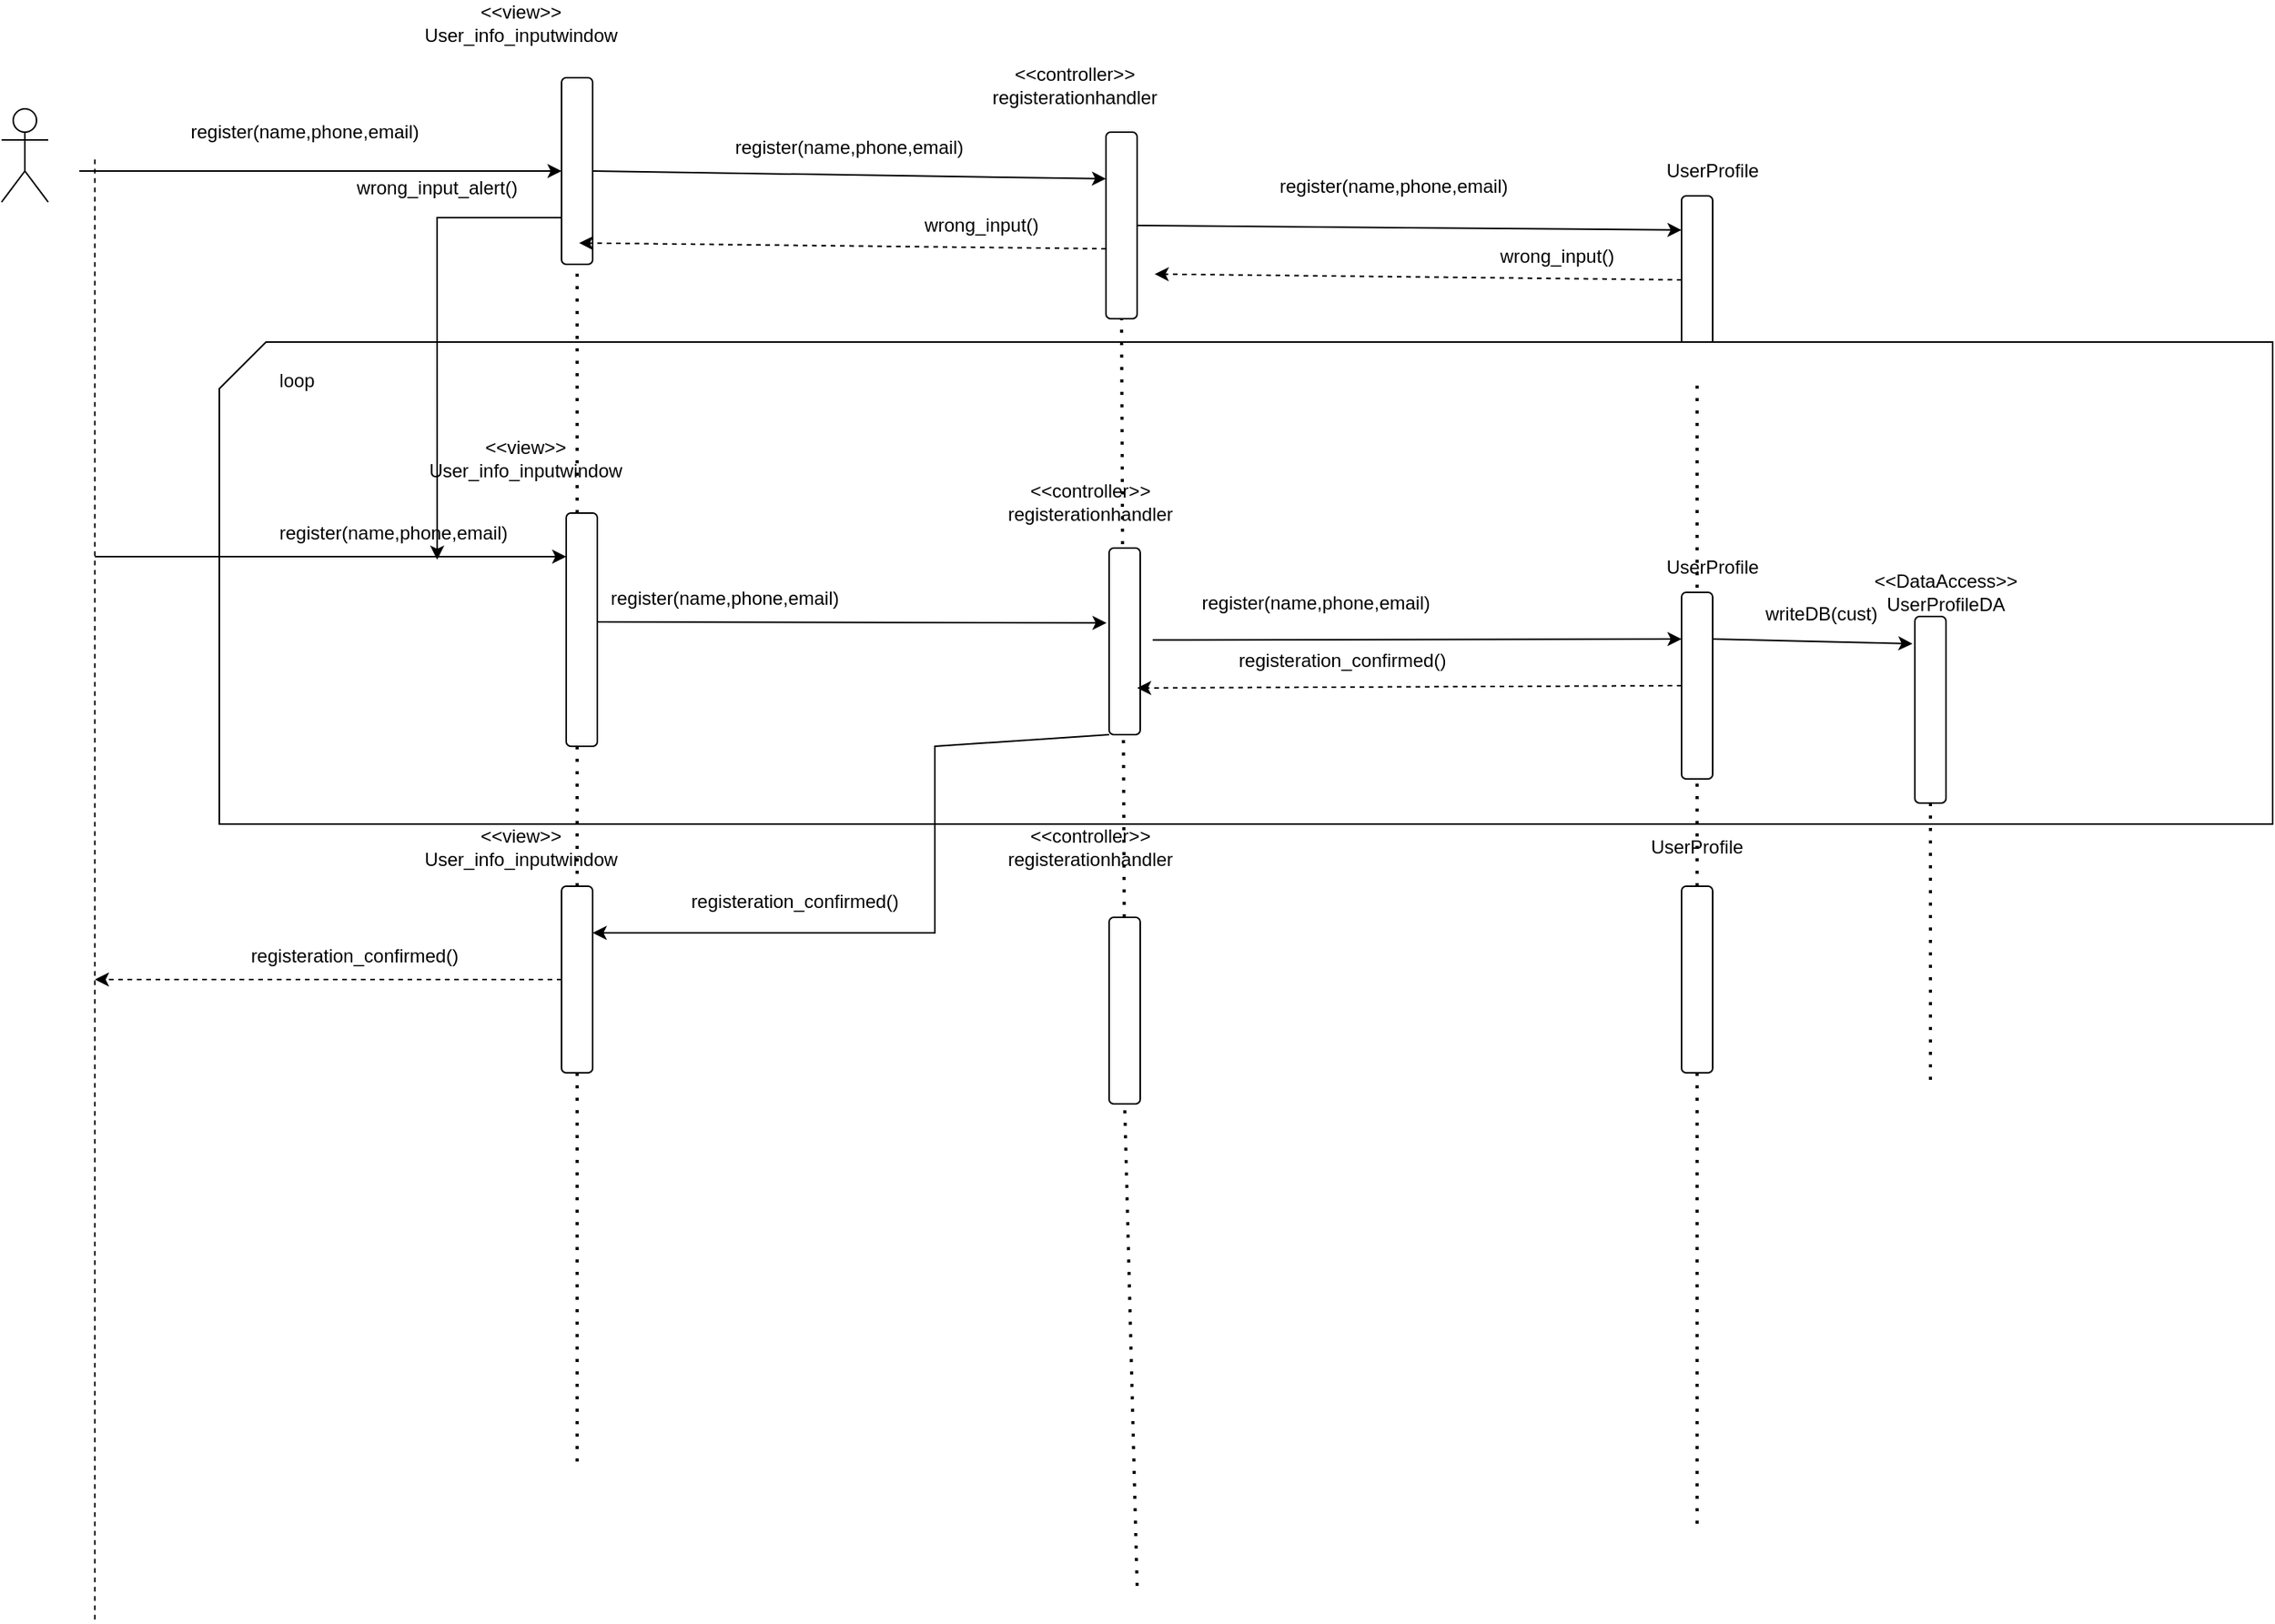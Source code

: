 <mxfile version="26.0.4">
  <diagram name="Page-1" id="WF8vq5wlJStw158clnkG">
    <mxGraphModel dx="1363" dy="1946" grid="1" gridSize="10" guides="1" tooltips="1" connect="1" arrows="1" fold="1" page="1" pageScale="1" pageWidth="827" pageHeight="1169" math="0" shadow="0">
      <root>
        <mxCell id="0" />
        <mxCell id="1" parent="0" />
        <mxCell id="Wn622QaOvQ7UadjPtsyJ-1" value="" style="shape=umlActor;verticalLabelPosition=bottom;verticalAlign=top;html=1;outlineConnect=0;" parent="1" vertex="1">
          <mxGeometry x="80" y="60" width="30" height="60" as="geometry" />
        </mxCell>
        <mxCell id="Wn622QaOvQ7UadjPtsyJ-2" value="" style="endArrow=none;dashed=1;html=1;rounded=0;" parent="1" edge="1">
          <mxGeometry width="50" height="50" relative="1" as="geometry">
            <mxPoint x="140" y="1031.667" as="sourcePoint" />
            <mxPoint x="140" y="90" as="targetPoint" />
          </mxGeometry>
        </mxCell>
        <mxCell id="Wn622QaOvQ7UadjPtsyJ-3" value="" style="endArrow=classic;html=1;rounded=0;" parent="1" target="Wn622QaOvQ7UadjPtsyJ-4" edge="1">
          <mxGeometry width="50" height="50" relative="1" as="geometry">
            <mxPoint x="130" y="100" as="sourcePoint" />
            <mxPoint x="280" y="100" as="targetPoint" />
          </mxGeometry>
        </mxCell>
        <mxCell id="Wn622QaOvQ7UadjPtsyJ-4" value="" style="rounded=1;whiteSpace=wrap;html=1;direction=south;" parent="1" vertex="1">
          <mxGeometry x="440" y="40" width="20" height="120" as="geometry" />
        </mxCell>
        <mxCell id="Wn622QaOvQ7UadjPtsyJ-5" value="&amp;lt;&amp;lt;view&amp;gt;&amp;gt;&lt;div&gt;User_info_inputwindow&lt;/div&gt;" style="text;html=1;align=center;verticalAlign=middle;whiteSpace=wrap;rounded=0;" parent="1" vertex="1">
          <mxGeometry x="384" y="-10" width="60" height="30" as="geometry" />
        </mxCell>
        <mxCell id="Wn622QaOvQ7UadjPtsyJ-6" value="" style="rounded=1;whiteSpace=wrap;html=1;direction=south;" parent="1" vertex="1">
          <mxGeometry x="790" y="75" width="20" height="120" as="geometry" />
        </mxCell>
        <mxCell id="Wn622QaOvQ7UadjPtsyJ-7" value="" style="endArrow=classic;html=1;rounded=0;exitX=0.5;exitY=0;exitDx=0;exitDy=0;entryX=0.25;entryY=1;entryDx=0;entryDy=0;" parent="1" source="Wn622QaOvQ7UadjPtsyJ-4" target="Wn622QaOvQ7UadjPtsyJ-6" edge="1">
          <mxGeometry width="50" height="50" relative="1" as="geometry">
            <mxPoint x="530" y="100" as="sourcePoint" />
            <mxPoint x="790" y="100" as="targetPoint" />
          </mxGeometry>
        </mxCell>
        <mxCell id="Wn622QaOvQ7UadjPtsyJ-8" value="&amp;lt;&amp;lt;controller&amp;gt;&amp;gt;&lt;div&gt;registerationhandler&lt;/div&gt;" style="text;html=1;align=center;verticalAlign=middle;whiteSpace=wrap;rounded=0;" parent="1" vertex="1">
          <mxGeometry x="740" y="30" width="60" height="30" as="geometry" />
        </mxCell>
        <mxCell id="Wn622QaOvQ7UadjPtsyJ-9" value="" style="endArrow=classic;html=1;rounded=0;exitX=0.5;exitY=0;exitDx=0;exitDy=0;entryX=0.183;entryY=1;entryDx=0;entryDy=0;entryPerimeter=0;" parent="1" source="Wn622QaOvQ7UadjPtsyJ-6" target="Wn622QaOvQ7UadjPtsyJ-10" edge="1">
          <mxGeometry width="50" height="50" relative="1" as="geometry">
            <mxPoint x="684" y="130" as="sourcePoint" />
            <mxPoint x="844" y="190" as="targetPoint" />
          </mxGeometry>
        </mxCell>
        <mxCell id="Wn622QaOvQ7UadjPtsyJ-10" value="" style="rounded=1;whiteSpace=wrap;html=1;direction=south;" parent="1" vertex="1">
          <mxGeometry x="1160" y="116" width="20" height="120" as="geometry" />
        </mxCell>
        <mxCell id="Wn622QaOvQ7UadjPtsyJ-11" value="UserProfile" style="text;html=1;align=center;verticalAlign=middle;whiteSpace=wrap;rounded=0;" parent="1" vertex="1">
          <mxGeometry x="1150" y="85" width="60" height="30" as="geometry" />
        </mxCell>
        <mxCell id="Wn622QaOvQ7UadjPtsyJ-12" value="register(name,phone,email)" style="text;html=1;align=center;verticalAlign=middle;whiteSpace=wrap;rounded=0;" parent="1" vertex="1">
          <mxGeometry x="220" y="40" width="110" height="70" as="geometry" />
        </mxCell>
        <mxCell id="Wn622QaOvQ7UadjPtsyJ-13" value="register(name,phone,email)" style="text;html=1;align=center;verticalAlign=middle;whiteSpace=wrap;rounded=0;" parent="1" vertex="1">
          <mxGeometry x="570" y="50" width="110" height="70" as="geometry" />
        </mxCell>
        <mxCell id="Wn622QaOvQ7UadjPtsyJ-14" value="register(name,phone,email)" style="text;html=1;align=center;verticalAlign=middle;whiteSpace=wrap;rounded=0;" parent="1" vertex="1">
          <mxGeometry x="920" y="75" width="110" height="70" as="geometry" />
        </mxCell>
        <mxCell id="Wn622QaOvQ7UadjPtsyJ-17" value="" style="shape=card;whiteSpace=wrap;html=1;" parent="1" vertex="1">
          <mxGeometry x="220" y="210" width="1320" height="310" as="geometry" />
        </mxCell>
        <mxCell id="Wn622QaOvQ7UadjPtsyJ-18" value="" style="endArrow=none;dashed=1;html=1;dashPattern=1 3;strokeWidth=2;rounded=0;entryX=1;entryY=0.5;entryDx=0;entryDy=0;" parent="1" source="Wn622QaOvQ7UadjPtsyJ-23" target="Wn622QaOvQ7UadjPtsyJ-4" edge="1">
          <mxGeometry width="50" height="50" relative="1" as="geometry">
            <mxPoint x="450" y="930" as="sourcePoint" />
            <mxPoint x="650" y="400" as="targetPoint" />
          </mxGeometry>
        </mxCell>
        <mxCell id="Wn622QaOvQ7UadjPtsyJ-19" value="" style="endArrow=none;dashed=1;html=1;dashPattern=1 3;strokeWidth=2;rounded=0;entryX=1;entryY=0.5;entryDx=0;entryDy=0;" parent="1" source="Wn622QaOvQ7UadjPtsyJ-27" edge="1">
          <mxGeometry width="50" height="50" relative="1" as="geometry">
            <mxPoint x="810" y="1010" as="sourcePoint" />
            <mxPoint x="800" y="195" as="targetPoint" />
          </mxGeometry>
        </mxCell>
        <mxCell id="Wn622QaOvQ7UadjPtsyJ-20" value="" style="endArrow=none;dashed=1;html=1;dashPattern=1 3;strokeWidth=2;rounded=0;entryX=1;entryY=0.5;entryDx=0;entryDy=0;" parent="1" source="Wn622QaOvQ7UadjPtsyJ-31" target="Wn622QaOvQ7UadjPtsyJ-10" edge="1">
          <mxGeometry width="50" height="50" relative="1" as="geometry">
            <mxPoint x="1170" y="970" as="sourcePoint" />
            <mxPoint x="930" y="590" as="targetPoint" />
          </mxGeometry>
        </mxCell>
        <mxCell id="Wn622QaOvQ7UadjPtsyJ-21" value="" style="rounded=1;whiteSpace=wrap;html=1;direction=south;" parent="1" vertex="1">
          <mxGeometry x="443" y="320" width="20" height="150" as="geometry" />
        </mxCell>
        <mxCell id="Wn622QaOvQ7UadjPtsyJ-22" value="&amp;lt;&amp;lt;view&amp;gt;&amp;gt;&lt;div&gt;User_info_inputwindow&lt;/div&gt;" style="text;html=1;align=center;verticalAlign=middle;whiteSpace=wrap;rounded=0;" parent="1" vertex="1">
          <mxGeometry x="387" y="270" width="60" height="30" as="geometry" />
        </mxCell>
        <mxCell id="Wn622QaOvQ7UadjPtsyJ-25" value="&amp;lt;&amp;lt;controller&amp;gt;&amp;gt;&lt;div&gt;registerationhandler&lt;/div&gt;" style="text;html=1;align=center;verticalAlign=middle;whiteSpace=wrap;rounded=0;" parent="1" vertex="1">
          <mxGeometry x="750" y="297.5" width="60" height="30" as="geometry" />
        </mxCell>
        <mxCell id="Wn622QaOvQ7UadjPtsyJ-26" value="" style="rounded=1;whiteSpace=wrap;html=1;direction=south;" parent="1" vertex="1">
          <mxGeometry x="792" y="342.5" width="20" height="120" as="geometry" />
        </mxCell>
        <mxCell id="Wn622QaOvQ7UadjPtsyJ-28" value="&amp;lt;&amp;lt;controller&amp;gt;&amp;gt;&lt;div&gt;registerationhandler&lt;/div&gt;" style="text;html=1;align=center;verticalAlign=middle;whiteSpace=wrap;rounded=0;" parent="1" vertex="1">
          <mxGeometry x="750" y="520" width="60" height="30" as="geometry" />
        </mxCell>
        <mxCell id="Wn622QaOvQ7UadjPtsyJ-29" value="" style="rounded=1;whiteSpace=wrap;html=1;direction=south;" parent="1" vertex="1">
          <mxGeometry x="1160" y="371" width="20" height="120" as="geometry" />
        </mxCell>
        <mxCell id="Wn622QaOvQ7UadjPtsyJ-30" value="UserProfile" style="text;html=1;align=center;verticalAlign=middle;whiteSpace=wrap;rounded=0;" parent="1" vertex="1">
          <mxGeometry x="1150" y="340" width="60" height="30" as="geometry" />
        </mxCell>
        <mxCell id="Wn622QaOvQ7UadjPtsyJ-32" value="UserProfile" style="text;html=1;align=center;verticalAlign=middle;whiteSpace=wrap;rounded=0;" parent="1" vertex="1">
          <mxGeometry x="1140" y="520" width="60" height="30" as="geometry" />
        </mxCell>
        <mxCell id="Wn622QaOvQ7UadjPtsyJ-33" value="" style="endArrow=classic;html=1;rounded=0;entryX=0.25;entryY=1;entryDx=0;entryDy=0;" parent="1" edge="1">
          <mxGeometry width="50" height="50" relative="1" as="geometry">
            <mxPoint x="140" y="348" as="sourcePoint" />
            <mxPoint x="443" y="348" as="targetPoint" />
          </mxGeometry>
        </mxCell>
        <mxCell id="Wn622QaOvQ7UadjPtsyJ-34" value="" style="endArrow=classic;html=1;rounded=0;entryX=0.401;entryY=1.083;entryDx=0;entryDy=0;entryPerimeter=0;" parent="1" target="Wn622QaOvQ7UadjPtsyJ-26" edge="1">
          <mxGeometry width="50" height="50" relative="1" as="geometry">
            <mxPoint x="463" y="390" as="sourcePoint" />
            <mxPoint x="766" y="390" as="targetPoint" />
          </mxGeometry>
        </mxCell>
        <mxCell id="Wn622QaOvQ7UadjPtsyJ-35" value="" style="endArrow=classic;html=1;rounded=0;entryX=0.25;entryY=1;entryDx=0;entryDy=0;" parent="1" target="Wn622QaOvQ7UadjPtsyJ-29" edge="1">
          <mxGeometry width="50" height="50" relative="1" as="geometry">
            <mxPoint x="820" y="401.67" as="sourcePoint" />
            <mxPoint x="1155" y="402.67" as="targetPoint" />
          </mxGeometry>
        </mxCell>
        <mxCell id="Wn622QaOvQ7UadjPtsyJ-36" value="loop" style="text;html=1;align=center;verticalAlign=middle;whiteSpace=wrap;rounded=0;" parent="1" vertex="1">
          <mxGeometry x="240" y="220" width="60" height="30" as="geometry" />
        </mxCell>
        <mxCell id="Wn622QaOvQ7UadjPtsyJ-38" value="" style="endArrow=none;dashed=1;html=1;dashPattern=1 3;strokeWidth=2;rounded=0;entryX=1;entryY=0.5;entryDx=0;entryDy=0;" parent="1" target="Wn622QaOvQ7UadjPtsyJ-27" edge="1">
          <mxGeometry width="50" height="50" relative="1" as="geometry">
            <mxPoint x="810" y="1010" as="sourcePoint" />
            <mxPoint x="800" y="195" as="targetPoint" />
          </mxGeometry>
        </mxCell>
        <mxCell id="Wn622QaOvQ7UadjPtsyJ-27" value="" style="rounded=1;whiteSpace=wrap;html=1;direction=south;" parent="1" vertex="1">
          <mxGeometry x="792" y="580" width="20" height="120" as="geometry" />
        </mxCell>
        <mxCell id="Wn622QaOvQ7UadjPtsyJ-39" value="" style="endArrow=none;dashed=1;html=1;dashPattern=1 3;strokeWidth=2;rounded=0;entryX=1;entryY=0.5;entryDx=0;entryDy=0;" parent="1" target="Wn622QaOvQ7UadjPtsyJ-31" edge="1">
          <mxGeometry width="50" height="50" relative="1" as="geometry">
            <mxPoint x="1170" y="970" as="sourcePoint" />
            <mxPoint x="1170" y="236" as="targetPoint" />
          </mxGeometry>
        </mxCell>
        <mxCell id="Wn622QaOvQ7UadjPtsyJ-31" value="" style="rounded=1;whiteSpace=wrap;html=1;direction=south;" parent="1" vertex="1">
          <mxGeometry x="1160" y="560" width="20" height="120" as="geometry" />
        </mxCell>
        <mxCell id="Wn622QaOvQ7UadjPtsyJ-43" value="" style="endArrow=none;dashed=1;html=1;dashPattern=1 3;strokeWidth=2;rounded=0;entryX=1;entryY=0.5;entryDx=0;entryDy=0;" parent="1" target="Wn622QaOvQ7UadjPtsyJ-23" edge="1">
          <mxGeometry width="50" height="50" relative="1" as="geometry">
            <mxPoint x="450" y="930" as="sourcePoint" />
            <mxPoint x="450" y="160" as="targetPoint" />
          </mxGeometry>
        </mxCell>
        <mxCell id="Wn622QaOvQ7UadjPtsyJ-23" value="" style="rounded=1;whiteSpace=wrap;html=1;direction=south;" parent="1" vertex="1">
          <mxGeometry x="440" y="560" width="20" height="120" as="geometry" />
        </mxCell>
        <mxCell id="Wn622QaOvQ7UadjPtsyJ-44" value="&amp;lt;&amp;lt;view&amp;gt;&amp;gt;&lt;div&gt;User_info_inputwindow&lt;/div&gt;" style="text;html=1;align=center;verticalAlign=middle;whiteSpace=wrap;rounded=0;" parent="1" vertex="1">
          <mxGeometry x="384" y="520" width="60" height="30" as="geometry" />
        </mxCell>
        <mxCell id="Wn622QaOvQ7UadjPtsyJ-45" value="register(name,phone,email)" style="text;html=1;align=center;verticalAlign=middle;whiteSpace=wrap;rounded=0;" parent="1" vertex="1">
          <mxGeometry x="277" y="297.5" width="110" height="70" as="geometry" />
        </mxCell>
        <mxCell id="Wn622QaOvQ7UadjPtsyJ-46" value="register(name,phone,email)" style="text;html=1;align=center;verticalAlign=middle;whiteSpace=wrap;rounded=0;" parent="1" vertex="1">
          <mxGeometry x="490" y="340" width="110" height="70" as="geometry" />
        </mxCell>
        <mxCell id="Wn622QaOvQ7UadjPtsyJ-48" value="registeration_confirmed()" style="text;html=1;align=center;verticalAlign=middle;whiteSpace=wrap;rounded=0;" parent="1" vertex="1">
          <mxGeometry x="887" y="380" width="110" height="70" as="geometry" />
        </mxCell>
        <mxCell id="Wn622QaOvQ7UadjPtsyJ-49" value="" style="endArrow=classic;html=1;rounded=0;exitX=1;exitY=1;exitDx=0;exitDy=0;entryX=0.25;entryY=0;entryDx=0;entryDy=0;" parent="1" source="Wn622QaOvQ7UadjPtsyJ-26" target="Wn622QaOvQ7UadjPtsyJ-23" edge="1">
          <mxGeometry width="50" height="50" relative="1" as="geometry">
            <mxPoint x="850" y="440" as="sourcePoint" />
            <mxPoint x="520" y="610" as="targetPoint" />
            <Array as="points">
              <mxPoint x="680" y="470" />
              <mxPoint x="680" y="590" />
            </Array>
          </mxGeometry>
        </mxCell>
        <mxCell id="Wn622QaOvQ7UadjPtsyJ-50" value="" style="html=1;labelBackgroundColor=#ffffff;startArrow=none;startFill=0;startSize=6;endArrow=classic;endFill=1;endSize=6;jettySize=auto;orthogonalLoop=1;strokeWidth=1;dashed=1;fontSize=14;rounded=0;exitX=0.5;exitY=1;exitDx=0;exitDy=0;entryX=0.75;entryY=0;entryDx=0;entryDy=0;" parent="1" source="Wn622QaOvQ7UadjPtsyJ-29" edge="1">
          <mxGeometry width="60" height="60" relative="1" as="geometry">
            <mxPoint x="1139" y="432.5" as="sourcePoint" />
            <mxPoint x="810.0" y="432.5" as="targetPoint" />
          </mxGeometry>
        </mxCell>
        <mxCell id="Wn622QaOvQ7UadjPtsyJ-54" value="" style="html=1;labelBackgroundColor=#ffffff;startArrow=none;startFill=0;startSize=6;endArrow=classic;endFill=1;endSize=6;jettySize=auto;orthogonalLoop=1;strokeWidth=1;dashed=1;fontSize=14;rounded=0;exitX=0.5;exitY=1;exitDx=0;exitDy=0;" parent="1" source="Wn622QaOvQ7UadjPtsyJ-23" edge="1">
          <mxGeometry width="60" height="60" relative="1" as="geometry">
            <mxPoint x="850" y="410" as="sourcePoint" />
            <mxPoint x="140" y="620" as="targetPoint" />
          </mxGeometry>
        </mxCell>
        <mxCell id="Wn622QaOvQ7UadjPtsyJ-55" value="registeration_confirmed()" style="text;html=1;align=center;verticalAlign=middle;whiteSpace=wrap;rounded=0;" parent="1" vertex="1">
          <mxGeometry x="277" y="590" width="60" height="30" as="geometry" />
        </mxCell>
        <mxCell id="Wn622QaOvQ7UadjPtsyJ-56" value="register(name,phone,email)" style="text;html=1;align=center;verticalAlign=middle;whiteSpace=wrap;rounded=0;" parent="1" vertex="1">
          <mxGeometry x="870" y="342.5" width="110" height="70" as="geometry" />
        </mxCell>
        <mxCell id="t07I2HsukK51GtA8_Erl-22" value="" style="rounded=1;whiteSpace=wrap;html=1;direction=south;" vertex="1" parent="1">
          <mxGeometry x="1310" y="386.5" width="20" height="120" as="geometry" />
        </mxCell>
        <mxCell id="t07I2HsukK51GtA8_Erl-23" value="&amp;lt;&amp;lt;DataAccess&amp;gt;&amp;gt;&lt;div&gt;UserProfileDA&lt;/div&gt;" style="text;html=1;align=center;verticalAlign=middle;whiteSpace=wrap;rounded=0;" vertex="1" parent="1">
          <mxGeometry x="1300" y="355.5" width="60" height="30" as="geometry" />
        </mxCell>
        <mxCell id="t07I2HsukK51GtA8_Erl-24" value="" style="html=1;labelBackgroundColor=#ffffff;startArrow=none;startFill=0;startSize=6;endArrow=classic;endFill=1;endSize=6;jettySize=auto;orthogonalLoop=1;strokeWidth=1;dashed=1;fontSize=14;rounded=0;entryX=0.873;entryY=-0.064;entryDx=0;entryDy=0;entryPerimeter=0;" edge="1" parent="1">
          <mxGeometry width="60" height="60" relative="1" as="geometry">
            <mxPoint x="790" y="150" as="sourcePoint" />
            <mxPoint x="451.28" y="146.26" as="targetPoint" />
          </mxGeometry>
        </mxCell>
        <mxCell id="t07I2HsukK51GtA8_Erl-25" value="wrong_input()" style="text;html=1;align=center;verticalAlign=middle;whiteSpace=wrap;rounded=0;" vertex="1" parent="1">
          <mxGeometry x="680" y="120" width="60" height="30" as="geometry" />
        </mxCell>
        <mxCell id="t07I2HsukK51GtA8_Erl-26" value="wrong_input()" style="text;html=1;align=center;verticalAlign=middle;whiteSpace=wrap;rounded=0;" vertex="1" parent="1">
          <mxGeometry x="1050" y="140" width="60" height="30" as="geometry" />
        </mxCell>
        <mxCell id="t07I2HsukK51GtA8_Erl-27" value="" style="html=1;labelBackgroundColor=#ffffff;startArrow=none;startFill=0;startSize=6;endArrow=classic;endFill=1;endSize=6;jettySize=auto;orthogonalLoop=1;strokeWidth=1;dashed=1;fontSize=14;rounded=0;entryX=0.873;entryY=-0.064;entryDx=0;entryDy=0;entryPerimeter=0;" edge="1" parent="1">
          <mxGeometry width="60" height="60" relative="1" as="geometry">
            <mxPoint x="1160" y="170" as="sourcePoint" />
            <mxPoint x="821.28" y="166.26" as="targetPoint" />
          </mxGeometry>
        </mxCell>
        <mxCell id="t07I2HsukK51GtA8_Erl-28" value="" style="endArrow=classic;html=1;rounded=0;exitX=0.75;exitY=1;exitDx=0;exitDy=0;entryX=0.755;entryY=0.75;entryDx=0;entryDy=0;entryPerimeter=0;" edge="1" parent="1" source="Wn622QaOvQ7UadjPtsyJ-4" target="Wn622QaOvQ7UadjPtsyJ-45">
          <mxGeometry width="50" height="50" relative="1" as="geometry">
            <mxPoint x="840" y="380" as="sourcePoint" />
            <mxPoint x="890" y="330" as="targetPoint" />
            <Array as="points">
              <mxPoint x="360" y="130" />
            </Array>
          </mxGeometry>
        </mxCell>
        <mxCell id="t07I2HsukK51GtA8_Erl-29" value="wrong_input_alert()" style="text;html=1;align=center;verticalAlign=middle;whiteSpace=wrap;rounded=0;" vertex="1" parent="1">
          <mxGeometry x="330" y="96" width="60" height="30" as="geometry" />
        </mxCell>
        <mxCell id="t07I2HsukK51GtA8_Erl-30" value="" style="endArrow=classic;html=1;rounded=0;entryX=0.146;entryY=1.079;entryDx=0;entryDy=0;exitX=0.25;exitY=0;exitDx=0;exitDy=0;entryPerimeter=0;" edge="1" parent="1" source="Wn622QaOvQ7UadjPtsyJ-29" target="t07I2HsukK51GtA8_Erl-22">
          <mxGeometry width="50" height="50" relative="1" as="geometry">
            <mxPoint x="970" y="420.67" as="sourcePoint" />
            <mxPoint x="1310" y="420" as="targetPoint" />
          </mxGeometry>
        </mxCell>
        <mxCell id="t07I2HsukK51GtA8_Erl-31" value="writeDB(cust)" style="text;html=1;align=center;verticalAlign=middle;whiteSpace=wrap;rounded=0;" vertex="1" parent="1">
          <mxGeometry x="1220" y="370" width="60" height="30" as="geometry" />
        </mxCell>
        <mxCell id="t07I2HsukK51GtA8_Erl-32" value="" style="endArrow=none;dashed=1;html=1;dashPattern=1 3;strokeWidth=2;rounded=0;" edge="1" parent="1" source="t07I2HsukK51GtA8_Erl-22">
          <mxGeometry width="50" height="50" relative="1" as="geometry">
            <mxPoint x="870" y="380" as="sourcePoint" />
            <mxPoint x="1320" y="690" as="targetPoint" />
          </mxGeometry>
        </mxCell>
        <mxCell id="t07I2HsukK51GtA8_Erl-34" value="registeration_confirmed()" style="text;html=1;align=center;verticalAlign=middle;whiteSpace=wrap;rounded=0;" vertex="1" parent="1">
          <mxGeometry x="560" y="555" width="60" height="30" as="geometry" />
        </mxCell>
      </root>
    </mxGraphModel>
  </diagram>
</mxfile>
